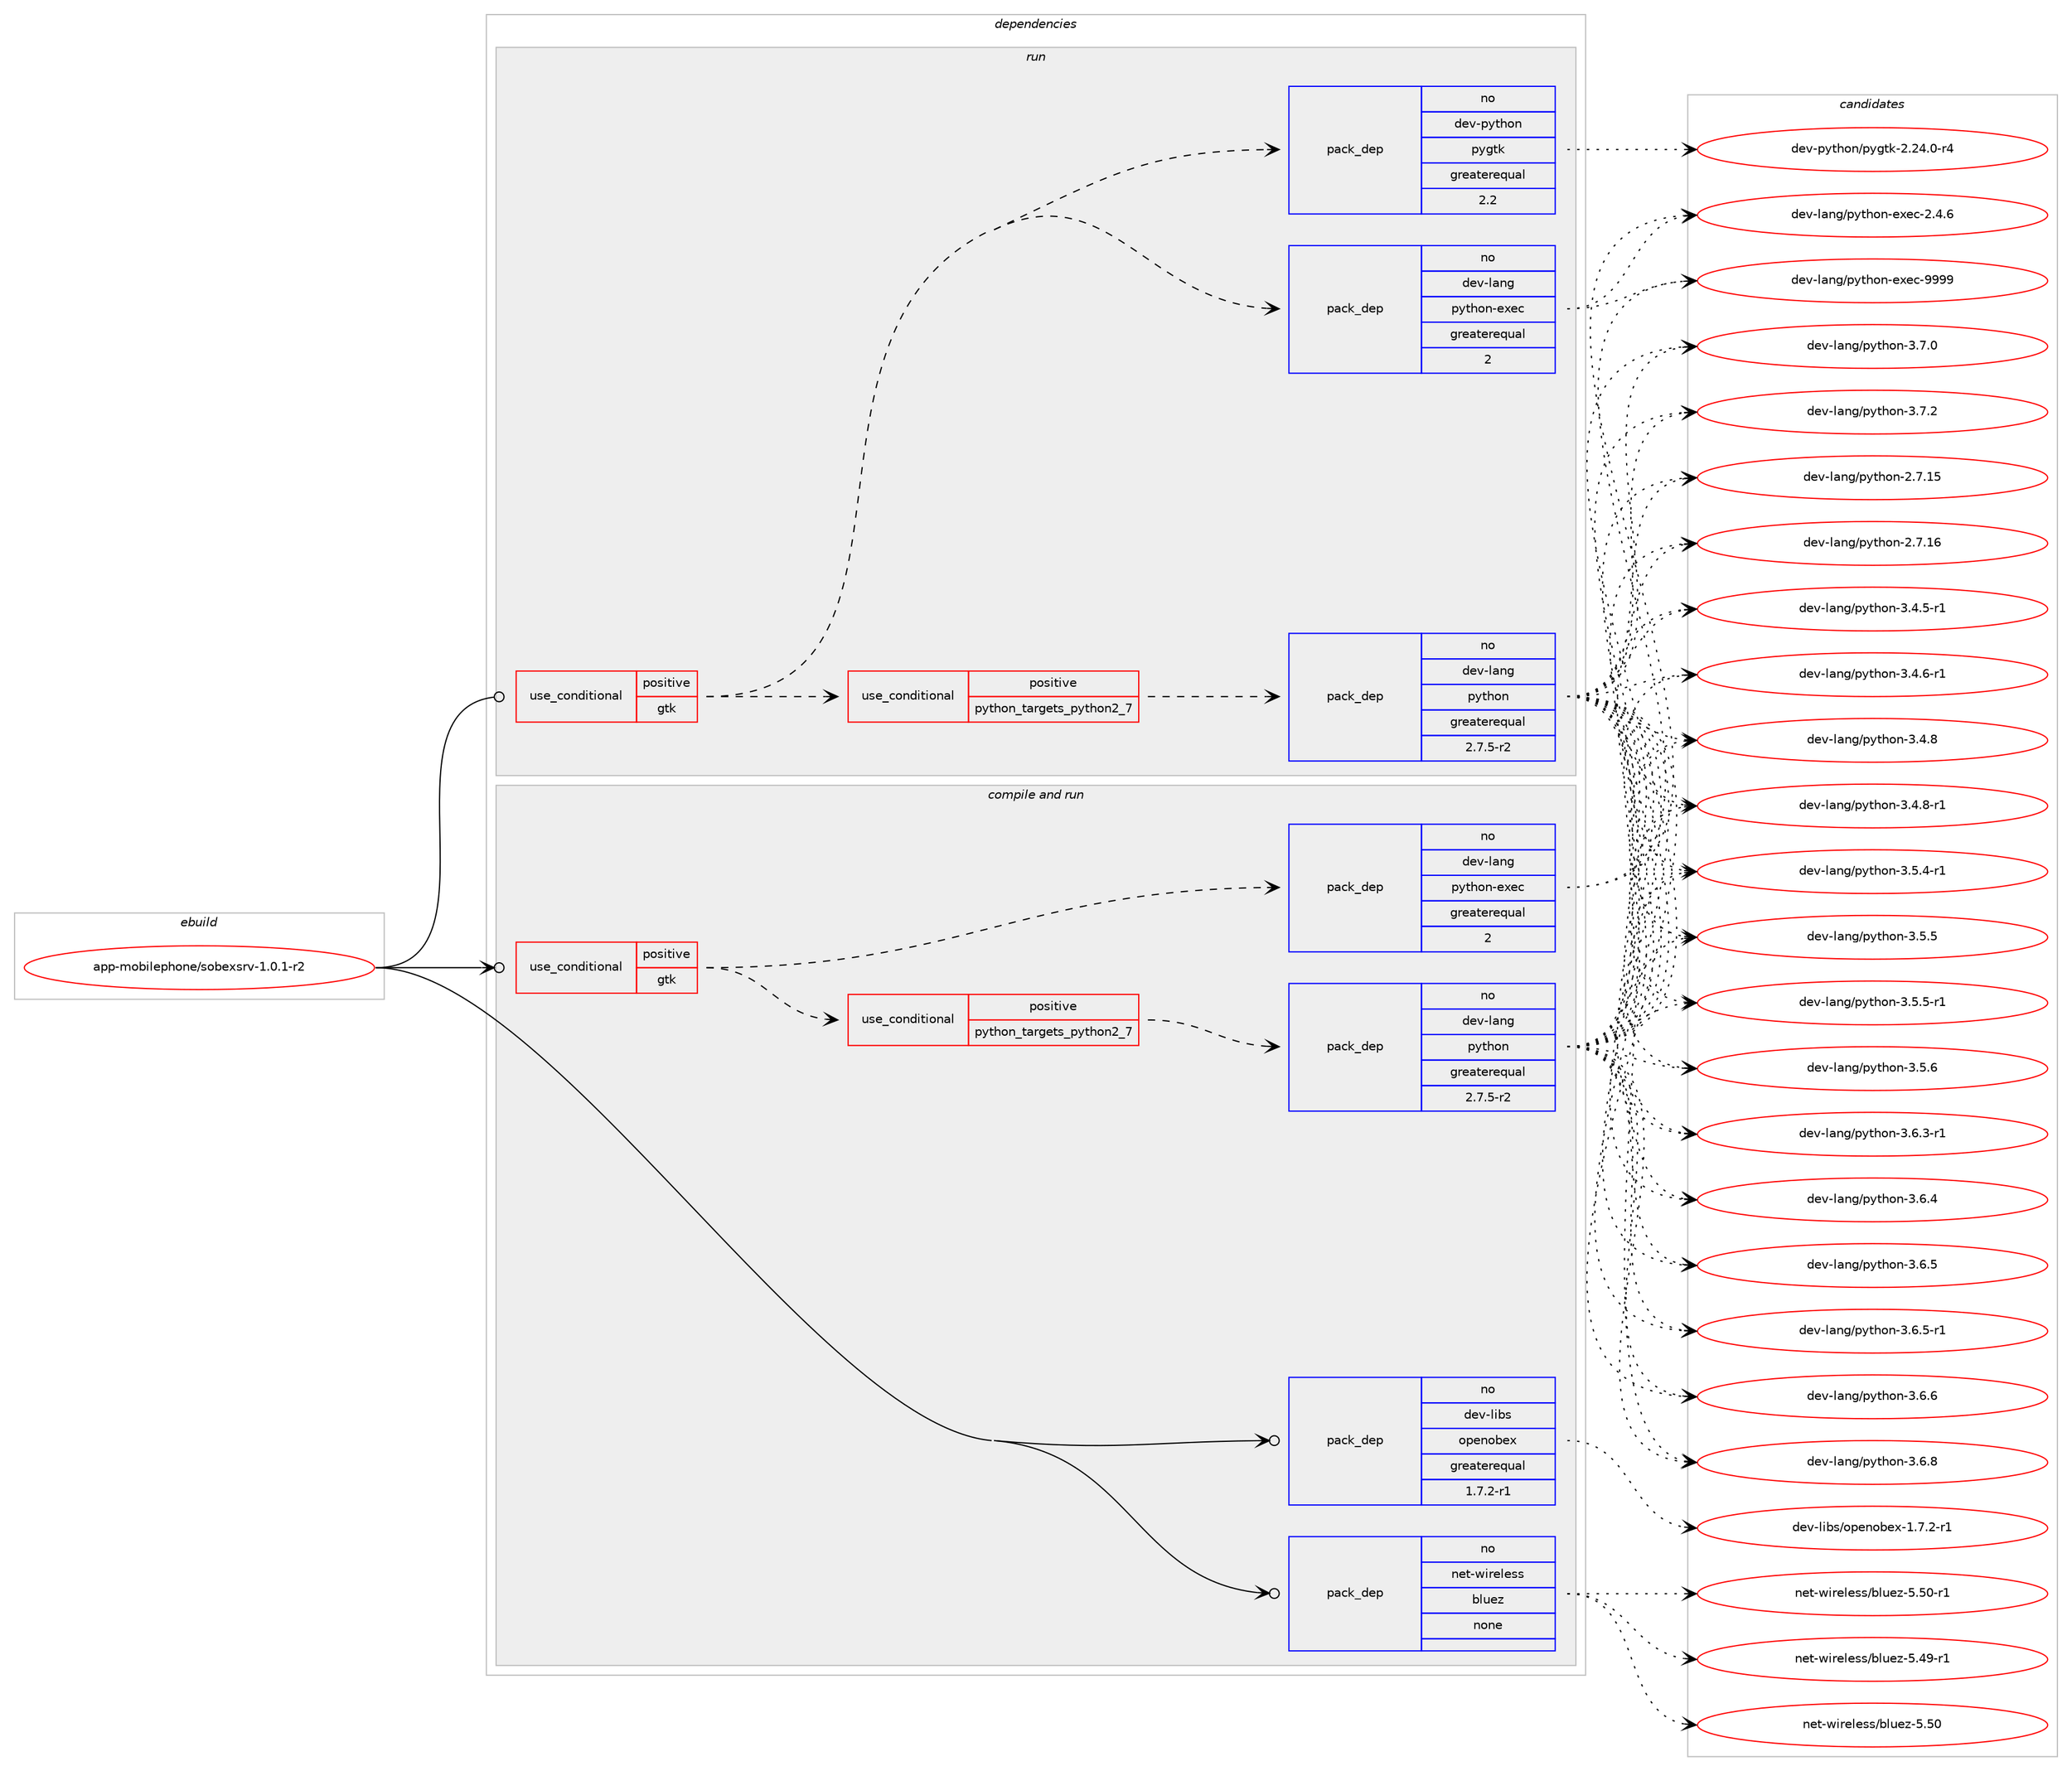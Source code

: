 digraph prolog {

# *************
# Graph options
# *************

newrank=true;
concentrate=true;
compound=true;
graph [rankdir=LR,fontname=Helvetica,fontsize=10,ranksep=1.5];#, ranksep=2.5, nodesep=0.2];
edge  [arrowhead=vee];
node  [fontname=Helvetica,fontsize=10];

# **********
# The ebuild
# **********

subgraph cluster_leftcol {
color=gray;
rank=same;
label=<<i>ebuild</i>>;
id [label="app-mobilephone/sobexsrv-1.0.1-r2", color=red, width=4, href="../app-mobilephone/sobexsrv-1.0.1-r2.svg"];
}

# ****************
# The dependencies
# ****************

subgraph cluster_midcol {
color=gray;
label=<<i>dependencies</i>>;
subgraph cluster_compile {
fillcolor="#eeeeee";
style=filled;
label=<<i>compile</i>>;
}
subgraph cluster_compileandrun {
fillcolor="#eeeeee";
style=filled;
label=<<i>compile and run</i>>;
subgraph cond354114 {
dependency1302165 [label=<<TABLE BORDER="0" CELLBORDER="1" CELLSPACING="0" CELLPADDING="4"><TR><TD ROWSPAN="3" CELLPADDING="10">use_conditional</TD></TR><TR><TD>positive</TD></TR><TR><TD>gtk</TD></TR></TABLE>>, shape=none, color=red];
subgraph cond354115 {
dependency1302166 [label=<<TABLE BORDER="0" CELLBORDER="1" CELLSPACING="0" CELLPADDING="4"><TR><TD ROWSPAN="3" CELLPADDING="10">use_conditional</TD></TR><TR><TD>positive</TD></TR><TR><TD>python_targets_python2_7</TD></TR></TABLE>>, shape=none, color=red];
subgraph pack927749 {
dependency1302167 [label=<<TABLE BORDER="0" CELLBORDER="1" CELLSPACING="0" CELLPADDING="4" WIDTH="220"><TR><TD ROWSPAN="6" CELLPADDING="30">pack_dep</TD></TR><TR><TD WIDTH="110">no</TD></TR><TR><TD>dev-lang</TD></TR><TR><TD>python</TD></TR><TR><TD>greaterequal</TD></TR><TR><TD>2.7.5-r2</TD></TR></TABLE>>, shape=none, color=blue];
}
dependency1302166:e -> dependency1302167:w [weight=20,style="dashed",arrowhead="vee"];
}
dependency1302165:e -> dependency1302166:w [weight=20,style="dashed",arrowhead="vee"];
subgraph pack927750 {
dependency1302168 [label=<<TABLE BORDER="0" CELLBORDER="1" CELLSPACING="0" CELLPADDING="4" WIDTH="220"><TR><TD ROWSPAN="6" CELLPADDING="30">pack_dep</TD></TR><TR><TD WIDTH="110">no</TD></TR><TR><TD>dev-lang</TD></TR><TR><TD>python-exec</TD></TR><TR><TD>greaterequal</TD></TR><TR><TD>2</TD></TR></TABLE>>, shape=none, color=blue];
}
dependency1302165:e -> dependency1302168:w [weight=20,style="dashed",arrowhead="vee"];
}
id:e -> dependency1302165:w [weight=20,style="solid",arrowhead="odotvee"];
subgraph pack927751 {
dependency1302169 [label=<<TABLE BORDER="0" CELLBORDER="1" CELLSPACING="0" CELLPADDING="4" WIDTH="220"><TR><TD ROWSPAN="6" CELLPADDING="30">pack_dep</TD></TR><TR><TD WIDTH="110">no</TD></TR><TR><TD>dev-libs</TD></TR><TR><TD>openobex</TD></TR><TR><TD>greaterequal</TD></TR><TR><TD>1.7.2-r1</TD></TR></TABLE>>, shape=none, color=blue];
}
id:e -> dependency1302169:w [weight=20,style="solid",arrowhead="odotvee"];
subgraph pack927752 {
dependency1302170 [label=<<TABLE BORDER="0" CELLBORDER="1" CELLSPACING="0" CELLPADDING="4" WIDTH="220"><TR><TD ROWSPAN="6" CELLPADDING="30">pack_dep</TD></TR><TR><TD WIDTH="110">no</TD></TR><TR><TD>net-wireless</TD></TR><TR><TD>bluez</TD></TR><TR><TD>none</TD></TR><TR><TD></TD></TR></TABLE>>, shape=none, color=blue];
}
id:e -> dependency1302170:w [weight=20,style="solid",arrowhead="odotvee"];
}
subgraph cluster_run {
fillcolor="#eeeeee";
style=filled;
label=<<i>run</i>>;
subgraph cond354116 {
dependency1302171 [label=<<TABLE BORDER="0" CELLBORDER="1" CELLSPACING="0" CELLPADDING="4"><TR><TD ROWSPAN="3" CELLPADDING="10">use_conditional</TD></TR><TR><TD>positive</TD></TR><TR><TD>gtk</TD></TR></TABLE>>, shape=none, color=red];
subgraph cond354117 {
dependency1302172 [label=<<TABLE BORDER="0" CELLBORDER="1" CELLSPACING="0" CELLPADDING="4"><TR><TD ROWSPAN="3" CELLPADDING="10">use_conditional</TD></TR><TR><TD>positive</TD></TR><TR><TD>python_targets_python2_7</TD></TR></TABLE>>, shape=none, color=red];
subgraph pack927753 {
dependency1302173 [label=<<TABLE BORDER="0" CELLBORDER="1" CELLSPACING="0" CELLPADDING="4" WIDTH="220"><TR><TD ROWSPAN="6" CELLPADDING="30">pack_dep</TD></TR><TR><TD WIDTH="110">no</TD></TR><TR><TD>dev-lang</TD></TR><TR><TD>python</TD></TR><TR><TD>greaterequal</TD></TR><TR><TD>2.7.5-r2</TD></TR></TABLE>>, shape=none, color=blue];
}
dependency1302172:e -> dependency1302173:w [weight=20,style="dashed",arrowhead="vee"];
}
dependency1302171:e -> dependency1302172:w [weight=20,style="dashed",arrowhead="vee"];
subgraph pack927754 {
dependency1302174 [label=<<TABLE BORDER="0" CELLBORDER="1" CELLSPACING="0" CELLPADDING="4" WIDTH="220"><TR><TD ROWSPAN="6" CELLPADDING="30">pack_dep</TD></TR><TR><TD WIDTH="110">no</TD></TR><TR><TD>dev-lang</TD></TR><TR><TD>python-exec</TD></TR><TR><TD>greaterequal</TD></TR><TR><TD>2</TD></TR></TABLE>>, shape=none, color=blue];
}
dependency1302171:e -> dependency1302174:w [weight=20,style="dashed",arrowhead="vee"];
subgraph pack927755 {
dependency1302175 [label=<<TABLE BORDER="0" CELLBORDER="1" CELLSPACING="0" CELLPADDING="4" WIDTH="220"><TR><TD ROWSPAN="6" CELLPADDING="30">pack_dep</TD></TR><TR><TD WIDTH="110">no</TD></TR><TR><TD>dev-python</TD></TR><TR><TD>pygtk</TD></TR><TR><TD>greaterequal</TD></TR><TR><TD>2.2</TD></TR></TABLE>>, shape=none, color=blue];
}
dependency1302171:e -> dependency1302175:w [weight=20,style="dashed",arrowhead="vee"];
}
id:e -> dependency1302171:w [weight=20,style="solid",arrowhead="odot"];
}
}

# **************
# The candidates
# **************

subgraph cluster_choices {
rank=same;
color=gray;
label=<<i>candidates</i>>;

subgraph choice927749 {
color=black;
nodesep=1;
choice10010111845108971101034711212111610411111045504655464953 [label="dev-lang/python-2.7.15", color=red, width=4,href="../dev-lang/python-2.7.15.svg"];
choice10010111845108971101034711212111610411111045504655464954 [label="dev-lang/python-2.7.16", color=red, width=4,href="../dev-lang/python-2.7.16.svg"];
choice1001011184510897110103471121211161041111104551465246534511449 [label="dev-lang/python-3.4.5-r1", color=red, width=4,href="../dev-lang/python-3.4.5-r1.svg"];
choice1001011184510897110103471121211161041111104551465246544511449 [label="dev-lang/python-3.4.6-r1", color=red, width=4,href="../dev-lang/python-3.4.6-r1.svg"];
choice100101118451089711010347112121116104111110455146524656 [label="dev-lang/python-3.4.8", color=red, width=4,href="../dev-lang/python-3.4.8.svg"];
choice1001011184510897110103471121211161041111104551465246564511449 [label="dev-lang/python-3.4.8-r1", color=red, width=4,href="../dev-lang/python-3.4.8-r1.svg"];
choice1001011184510897110103471121211161041111104551465346524511449 [label="dev-lang/python-3.5.4-r1", color=red, width=4,href="../dev-lang/python-3.5.4-r1.svg"];
choice100101118451089711010347112121116104111110455146534653 [label="dev-lang/python-3.5.5", color=red, width=4,href="../dev-lang/python-3.5.5.svg"];
choice1001011184510897110103471121211161041111104551465346534511449 [label="dev-lang/python-3.5.5-r1", color=red, width=4,href="../dev-lang/python-3.5.5-r1.svg"];
choice100101118451089711010347112121116104111110455146534654 [label="dev-lang/python-3.5.6", color=red, width=4,href="../dev-lang/python-3.5.6.svg"];
choice1001011184510897110103471121211161041111104551465446514511449 [label="dev-lang/python-3.6.3-r1", color=red, width=4,href="../dev-lang/python-3.6.3-r1.svg"];
choice100101118451089711010347112121116104111110455146544652 [label="dev-lang/python-3.6.4", color=red, width=4,href="../dev-lang/python-3.6.4.svg"];
choice100101118451089711010347112121116104111110455146544653 [label="dev-lang/python-3.6.5", color=red, width=4,href="../dev-lang/python-3.6.5.svg"];
choice1001011184510897110103471121211161041111104551465446534511449 [label="dev-lang/python-3.6.5-r1", color=red, width=4,href="../dev-lang/python-3.6.5-r1.svg"];
choice100101118451089711010347112121116104111110455146544654 [label="dev-lang/python-3.6.6", color=red, width=4,href="../dev-lang/python-3.6.6.svg"];
choice100101118451089711010347112121116104111110455146544656 [label="dev-lang/python-3.6.8", color=red, width=4,href="../dev-lang/python-3.6.8.svg"];
choice100101118451089711010347112121116104111110455146554648 [label="dev-lang/python-3.7.0", color=red, width=4,href="../dev-lang/python-3.7.0.svg"];
choice100101118451089711010347112121116104111110455146554650 [label="dev-lang/python-3.7.2", color=red, width=4,href="../dev-lang/python-3.7.2.svg"];
dependency1302167:e -> choice10010111845108971101034711212111610411111045504655464953:w [style=dotted,weight="100"];
dependency1302167:e -> choice10010111845108971101034711212111610411111045504655464954:w [style=dotted,weight="100"];
dependency1302167:e -> choice1001011184510897110103471121211161041111104551465246534511449:w [style=dotted,weight="100"];
dependency1302167:e -> choice1001011184510897110103471121211161041111104551465246544511449:w [style=dotted,weight="100"];
dependency1302167:e -> choice100101118451089711010347112121116104111110455146524656:w [style=dotted,weight="100"];
dependency1302167:e -> choice1001011184510897110103471121211161041111104551465246564511449:w [style=dotted,weight="100"];
dependency1302167:e -> choice1001011184510897110103471121211161041111104551465346524511449:w [style=dotted,weight="100"];
dependency1302167:e -> choice100101118451089711010347112121116104111110455146534653:w [style=dotted,weight="100"];
dependency1302167:e -> choice1001011184510897110103471121211161041111104551465346534511449:w [style=dotted,weight="100"];
dependency1302167:e -> choice100101118451089711010347112121116104111110455146534654:w [style=dotted,weight="100"];
dependency1302167:e -> choice1001011184510897110103471121211161041111104551465446514511449:w [style=dotted,weight="100"];
dependency1302167:e -> choice100101118451089711010347112121116104111110455146544652:w [style=dotted,weight="100"];
dependency1302167:e -> choice100101118451089711010347112121116104111110455146544653:w [style=dotted,weight="100"];
dependency1302167:e -> choice1001011184510897110103471121211161041111104551465446534511449:w [style=dotted,weight="100"];
dependency1302167:e -> choice100101118451089711010347112121116104111110455146544654:w [style=dotted,weight="100"];
dependency1302167:e -> choice100101118451089711010347112121116104111110455146544656:w [style=dotted,weight="100"];
dependency1302167:e -> choice100101118451089711010347112121116104111110455146554648:w [style=dotted,weight="100"];
dependency1302167:e -> choice100101118451089711010347112121116104111110455146554650:w [style=dotted,weight="100"];
}
subgraph choice927750 {
color=black;
nodesep=1;
choice1001011184510897110103471121211161041111104510112010199455046524654 [label="dev-lang/python-exec-2.4.6", color=red, width=4,href="../dev-lang/python-exec-2.4.6.svg"];
choice10010111845108971101034711212111610411111045101120101994557575757 [label="dev-lang/python-exec-9999", color=red, width=4,href="../dev-lang/python-exec-9999.svg"];
dependency1302168:e -> choice1001011184510897110103471121211161041111104510112010199455046524654:w [style=dotted,weight="100"];
dependency1302168:e -> choice10010111845108971101034711212111610411111045101120101994557575757:w [style=dotted,weight="100"];
}
subgraph choice927751 {
color=black;
nodesep=1;
choice100101118451081059811547111112101110111981011204549465546504511449 [label="dev-libs/openobex-1.7.2-r1", color=red, width=4,href="../dev-libs/openobex-1.7.2-r1.svg"];
dependency1302169:e -> choice100101118451081059811547111112101110111981011204549465546504511449:w [style=dotted,weight="100"];
}
subgraph choice927752 {
color=black;
nodesep=1;
choice11010111645119105114101108101115115479810811710112245534652574511449 [label="net-wireless/bluez-5.49-r1", color=red, width=4,href="../net-wireless/bluez-5.49-r1.svg"];
choice1101011164511910511410110810111511547981081171011224553465348 [label="net-wireless/bluez-5.50", color=red, width=4,href="../net-wireless/bluez-5.50.svg"];
choice11010111645119105114101108101115115479810811710112245534653484511449 [label="net-wireless/bluez-5.50-r1", color=red, width=4,href="../net-wireless/bluez-5.50-r1.svg"];
dependency1302170:e -> choice11010111645119105114101108101115115479810811710112245534652574511449:w [style=dotted,weight="100"];
dependency1302170:e -> choice1101011164511910511410110810111511547981081171011224553465348:w [style=dotted,weight="100"];
dependency1302170:e -> choice11010111645119105114101108101115115479810811710112245534653484511449:w [style=dotted,weight="100"];
}
subgraph choice927753 {
color=black;
nodesep=1;
choice10010111845108971101034711212111610411111045504655464953 [label="dev-lang/python-2.7.15", color=red, width=4,href="../dev-lang/python-2.7.15.svg"];
choice10010111845108971101034711212111610411111045504655464954 [label="dev-lang/python-2.7.16", color=red, width=4,href="../dev-lang/python-2.7.16.svg"];
choice1001011184510897110103471121211161041111104551465246534511449 [label="dev-lang/python-3.4.5-r1", color=red, width=4,href="../dev-lang/python-3.4.5-r1.svg"];
choice1001011184510897110103471121211161041111104551465246544511449 [label="dev-lang/python-3.4.6-r1", color=red, width=4,href="../dev-lang/python-3.4.6-r1.svg"];
choice100101118451089711010347112121116104111110455146524656 [label="dev-lang/python-3.4.8", color=red, width=4,href="../dev-lang/python-3.4.8.svg"];
choice1001011184510897110103471121211161041111104551465246564511449 [label="dev-lang/python-3.4.8-r1", color=red, width=4,href="../dev-lang/python-3.4.8-r1.svg"];
choice1001011184510897110103471121211161041111104551465346524511449 [label="dev-lang/python-3.5.4-r1", color=red, width=4,href="../dev-lang/python-3.5.4-r1.svg"];
choice100101118451089711010347112121116104111110455146534653 [label="dev-lang/python-3.5.5", color=red, width=4,href="../dev-lang/python-3.5.5.svg"];
choice1001011184510897110103471121211161041111104551465346534511449 [label="dev-lang/python-3.5.5-r1", color=red, width=4,href="../dev-lang/python-3.5.5-r1.svg"];
choice100101118451089711010347112121116104111110455146534654 [label="dev-lang/python-3.5.6", color=red, width=4,href="../dev-lang/python-3.5.6.svg"];
choice1001011184510897110103471121211161041111104551465446514511449 [label="dev-lang/python-3.6.3-r1", color=red, width=4,href="../dev-lang/python-3.6.3-r1.svg"];
choice100101118451089711010347112121116104111110455146544652 [label="dev-lang/python-3.6.4", color=red, width=4,href="../dev-lang/python-3.6.4.svg"];
choice100101118451089711010347112121116104111110455146544653 [label="dev-lang/python-3.6.5", color=red, width=4,href="../dev-lang/python-3.6.5.svg"];
choice1001011184510897110103471121211161041111104551465446534511449 [label="dev-lang/python-3.6.5-r1", color=red, width=4,href="../dev-lang/python-3.6.5-r1.svg"];
choice100101118451089711010347112121116104111110455146544654 [label="dev-lang/python-3.6.6", color=red, width=4,href="../dev-lang/python-3.6.6.svg"];
choice100101118451089711010347112121116104111110455146544656 [label="dev-lang/python-3.6.8", color=red, width=4,href="../dev-lang/python-3.6.8.svg"];
choice100101118451089711010347112121116104111110455146554648 [label="dev-lang/python-3.7.0", color=red, width=4,href="../dev-lang/python-3.7.0.svg"];
choice100101118451089711010347112121116104111110455146554650 [label="dev-lang/python-3.7.2", color=red, width=4,href="../dev-lang/python-3.7.2.svg"];
dependency1302173:e -> choice10010111845108971101034711212111610411111045504655464953:w [style=dotted,weight="100"];
dependency1302173:e -> choice10010111845108971101034711212111610411111045504655464954:w [style=dotted,weight="100"];
dependency1302173:e -> choice1001011184510897110103471121211161041111104551465246534511449:w [style=dotted,weight="100"];
dependency1302173:e -> choice1001011184510897110103471121211161041111104551465246544511449:w [style=dotted,weight="100"];
dependency1302173:e -> choice100101118451089711010347112121116104111110455146524656:w [style=dotted,weight="100"];
dependency1302173:e -> choice1001011184510897110103471121211161041111104551465246564511449:w [style=dotted,weight="100"];
dependency1302173:e -> choice1001011184510897110103471121211161041111104551465346524511449:w [style=dotted,weight="100"];
dependency1302173:e -> choice100101118451089711010347112121116104111110455146534653:w [style=dotted,weight="100"];
dependency1302173:e -> choice1001011184510897110103471121211161041111104551465346534511449:w [style=dotted,weight="100"];
dependency1302173:e -> choice100101118451089711010347112121116104111110455146534654:w [style=dotted,weight="100"];
dependency1302173:e -> choice1001011184510897110103471121211161041111104551465446514511449:w [style=dotted,weight="100"];
dependency1302173:e -> choice100101118451089711010347112121116104111110455146544652:w [style=dotted,weight="100"];
dependency1302173:e -> choice100101118451089711010347112121116104111110455146544653:w [style=dotted,weight="100"];
dependency1302173:e -> choice1001011184510897110103471121211161041111104551465446534511449:w [style=dotted,weight="100"];
dependency1302173:e -> choice100101118451089711010347112121116104111110455146544654:w [style=dotted,weight="100"];
dependency1302173:e -> choice100101118451089711010347112121116104111110455146544656:w [style=dotted,weight="100"];
dependency1302173:e -> choice100101118451089711010347112121116104111110455146554648:w [style=dotted,weight="100"];
dependency1302173:e -> choice100101118451089711010347112121116104111110455146554650:w [style=dotted,weight="100"];
}
subgraph choice927754 {
color=black;
nodesep=1;
choice1001011184510897110103471121211161041111104510112010199455046524654 [label="dev-lang/python-exec-2.4.6", color=red, width=4,href="../dev-lang/python-exec-2.4.6.svg"];
choice10010111845108971101034711212111610411111045101120101994557575757 [label="dev-lang/python-exec-9999", color=red, width=4,href="../dev-lang/python-exec-9999.svg"];
dependency1302174:e -> choice1001011184510897110103471121211161041111104510112010199455046524654:w [style=dotted,weight="100"];
dependency1302174:e -> choice10010111845108971101034711212111610411111045101120101994557575757:w [style=dotted,weight="100"];
}
subgraph choice927755 {
color=black;
nodesep=1;
choice1001011184511212111610411111047112121103116107455046505246484511452 [label="dev-python/pygtk-2.24.0-r4", color=red, width=4,href="../dev-python/pygtk-2.24.0-r4.svg"];
dependency1302175:e -> choice1001011184511212111610411111047112121103116107455046505246484511452:w [style=dotted,weight="100"];
}
}

}
